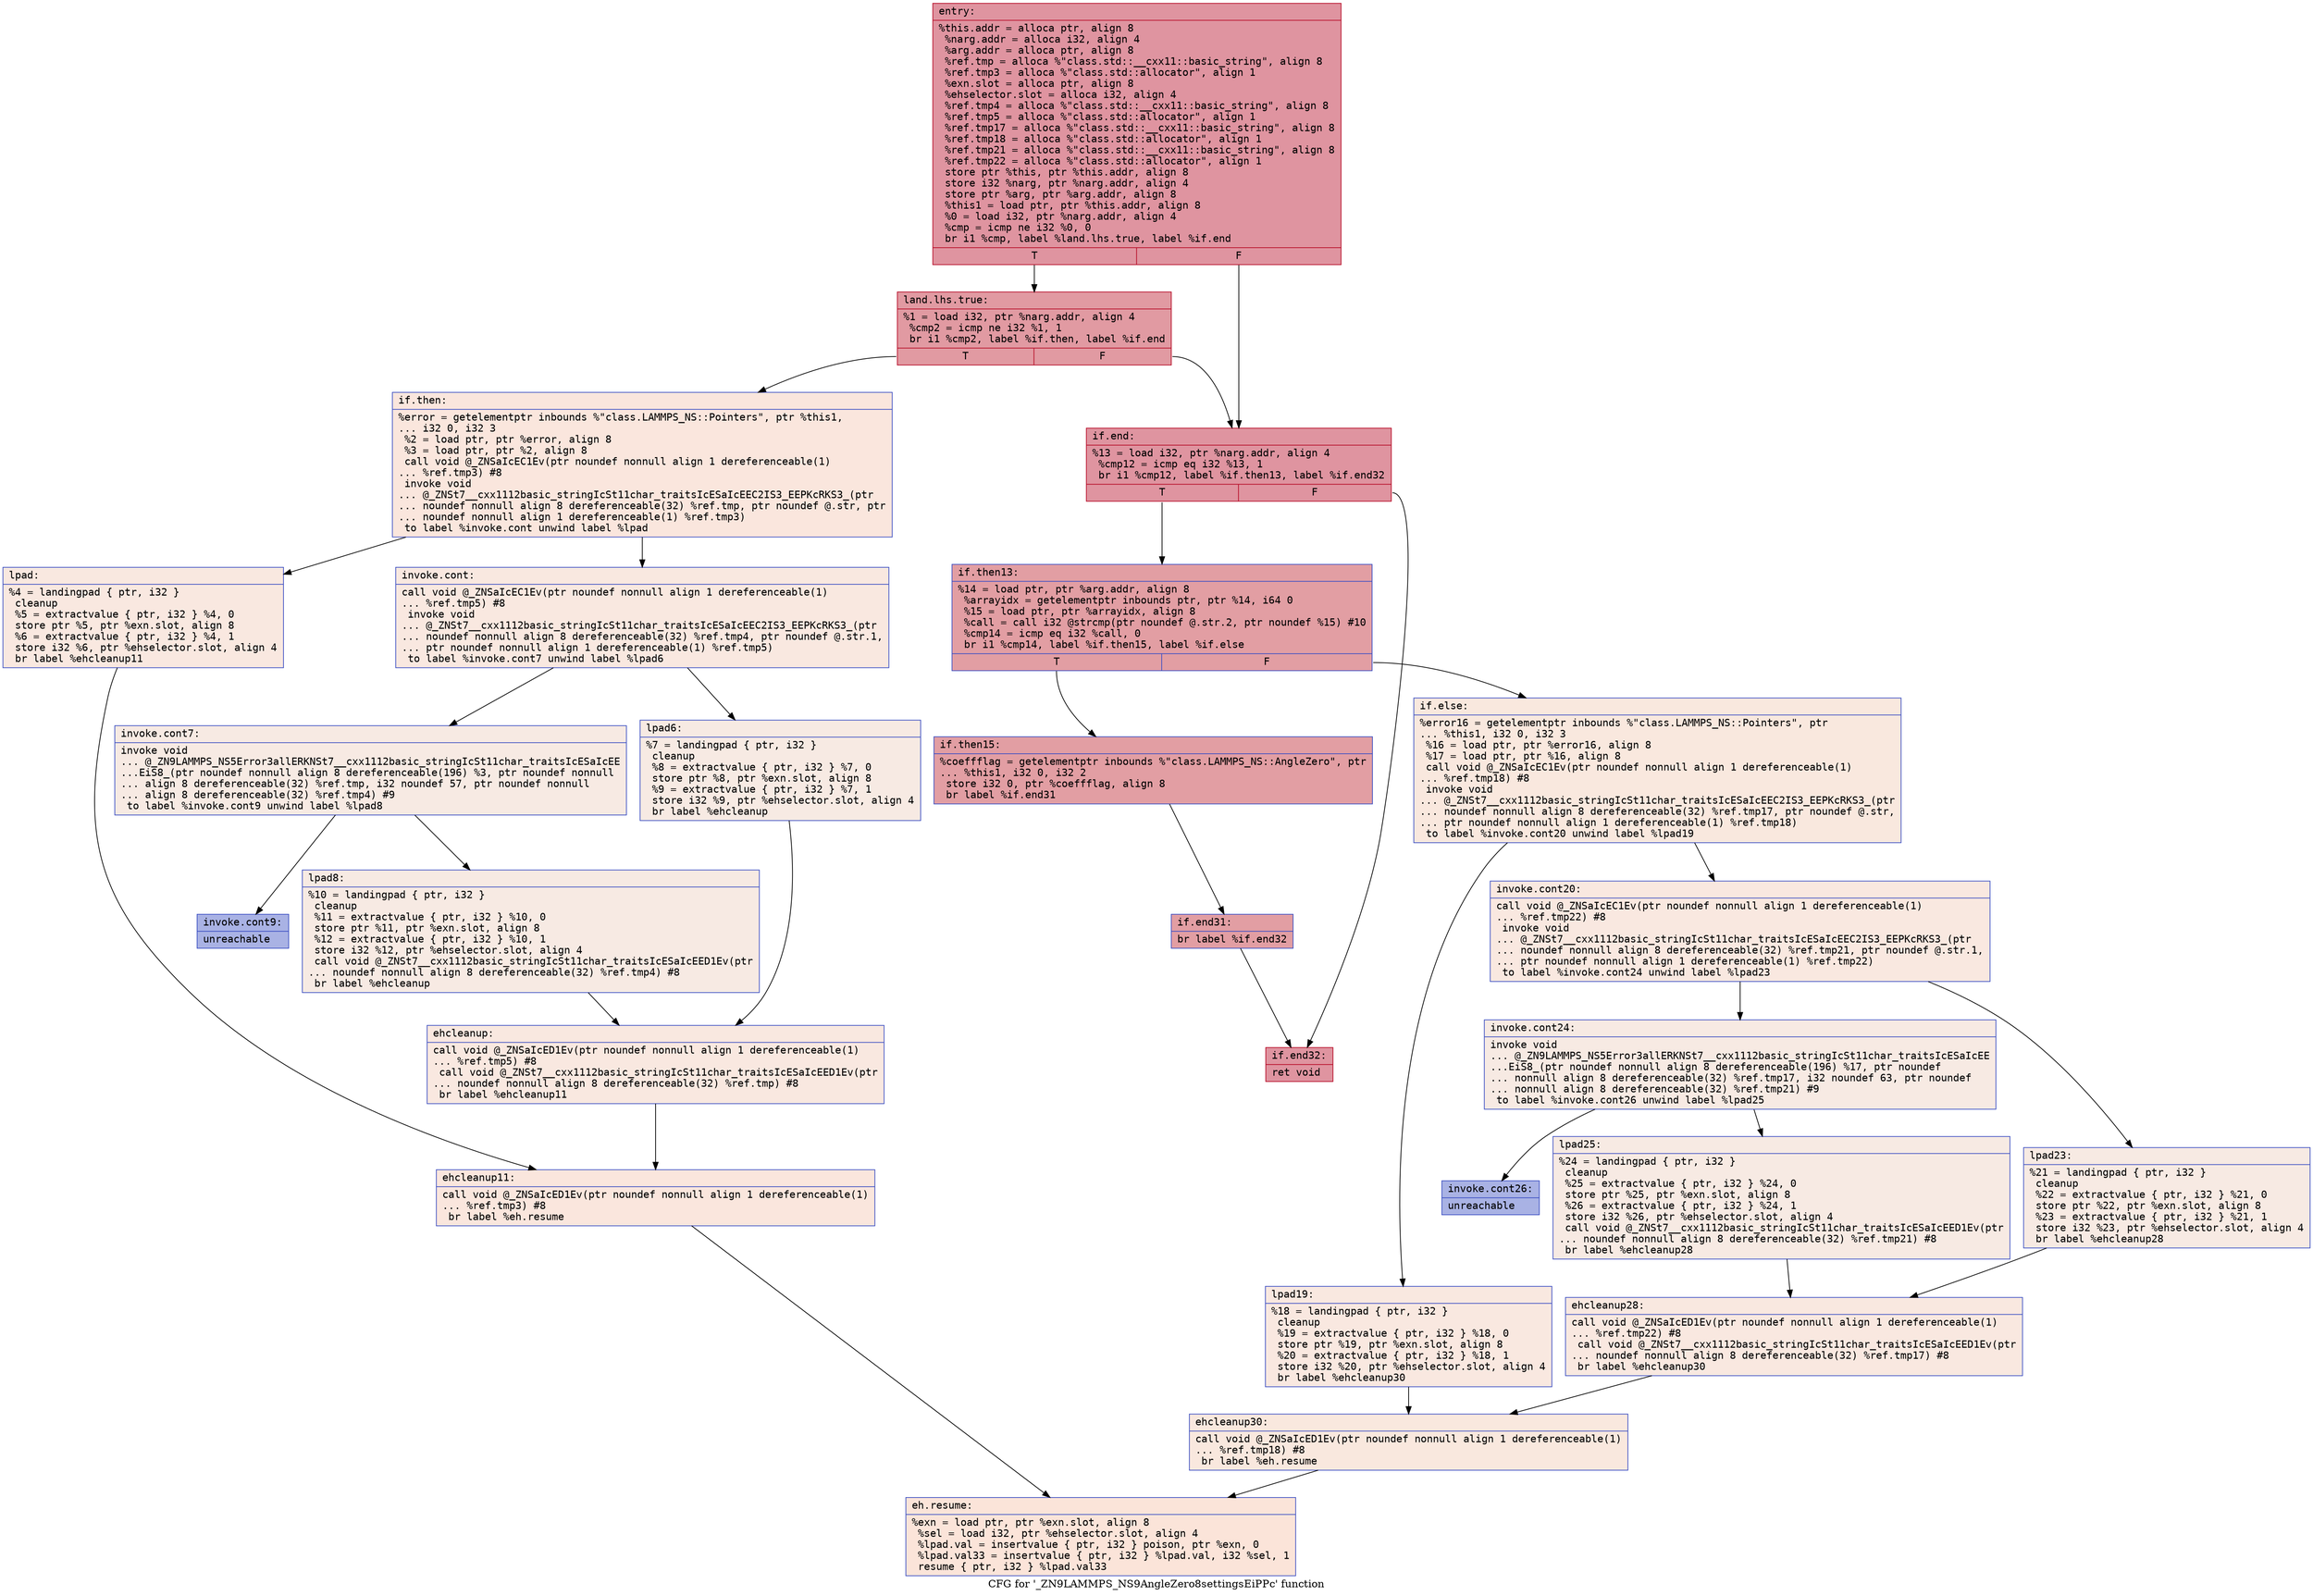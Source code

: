 digraph "CFG for '_ZN9LAMMPS_NS9AngleZero8settingsEiPPc' function" {
	label="CFG for '_ZN9LAMMPS_NS9AngleZero8settingsEiPPc' function";

	Node0x55d6952a23e0 [shape=record,color="#b70d28ff", style=filled, fillcolor="#b70d2870" fontname="Courier",label="{entry:\l|  %this.addr = alloca ptr, align 8\l  %narg.addr = alloca i32, align 4\l  %arg.addr = alloca ptr, align 8\l  %ref.tmp = alloca %\"class.std::__cxx11::basic_string\", align 8\l  %ref.tmp3 = alloca %\"class.std::allocator\", align 1\l  %exn.slot = alloca ptr, align 8\l  %ehselector.slot = alloca i32, align 4\l  %ref.tmp4 = alloca %\"class.std::__cxx11::basic_string\", align 8\l  %ref.tmp5 = alloca %\"class.std::allocator\", align 1\l  %ref.tmp17 = alloca %\"class.std::__cxx11::basic_string\", align 8\l  %ref.tmp18 = alloca %\"class.std::allocator\", align 1\l  %ref.tmp21 = alloca %\"class.std::__cxx11::basic_string\", align 8\l  %ref.tmp22 = alloca %\"class.std::allocator\", align 1\l  store ptr %this, ptr %this.addr, align 8\l  store i32 %narg, ptr %narg.addr, align 4\l  store ptr %arg, ptr %arg.addr, align 8\l  %this1 = load ptr, ptr %this.addr, align 8\l  %0 = load i32, ptr %narg.addr, align 4\l  %cmp = icmp ne i32 %0, 0\l  br i1 %cmp, label %land.lhs.true, label %if.end\l|{<s0>T|<s1>F}}"];
	Node0x55d6952a23e0:s0 -> Node0x55d6952a2fd0[tooltip="entry -> land.lhs.true\nProbability 62.50%" ];
	Node0x55d6952a23e0:s1 -> Node0x55d6952a3050[tooltip="entry -> if.end\nProbability 37.50%" ];
	Node0x55d6952a2fd0 [shape=record,color="#b70d28ff", style=filled, fillcolor="#bb1b2c70" fontname="Courier",label="{land.lhs.true:\l|  %1 = load i32, ptr %narg.addr, align 4\l  %cmp2 = icmp ne i32 %1, 1\l  br i1 %cmp2, label %if.then, label %if.end\l|{<s0>T|<s1>F}}"];
	Node0x55d6952a2fd0:s0 -> Node0x55d6952a32a0[tooltip="land.lhs.true -> if.then\nProbability 0.00%" ];
	Node0x55d6952a2fd0:s1 -> Node0x55d6952a3050[tooltip="land.lhs.true -> if.end\nProbability 100.00%" ];
	Node0x55d6952a32a0 [shape=record,color="#3d50c3ff", style=filled, fillcolor="#f3c7b170" fontname="Courier",label="{if.then:\l|  %error = getelementptr inbounds %\"class.LAMMPS_NS::Pointers\", ptr %this1,\l... i32 0, i32 3\l  %2 = load ptr, ptr %error, align 8\l  %3 = load ptr, ptr %2, align 8\l  call void @_ZNSaIcEC1Ev(ptr noundef nonnull align 1 dereferenceable(1)\l... %ref.tmp3) #8\l  invoke void\l... @_ZNSt7__cxx1112basic_stringIcSt11char_traitsIcESaIcEEC2IS3_EEPKcRKS3_(ptr\l... noundef nonnull align 8 dereferenceable(32) %ref.tmp, ptr noundef @.str, ptr\l... noundef nonnull align 1 dereferenceable(1) %ref.tmp3)\l          to label %invoke.cont unwind label %lpad\l}"];
	Node0x55d6952a32a0 -> Node0x55d6952a37d0[tooltip="if.then -> invoke.cont\nProbability 50.00%" ];
	Node0x55d6952a32a0 -> Node0x55d6952a3b70[tooltip="if.then -> lpad\nProbability 50.00%" ];
	Node0x55d6952a37d0 [shape=record,color="#3d50c3ff", style=filled, fillcolor="#f1ccb870" fontname="Courier",label="{invoke.cont:\l|  call void @_ZNSaIcEC1Ev(ptr noundef nonnull align 1 dereferenceable(1)\l... %ref.tmp5) #8\l  invoke void\l... @_ZNSt7__cxx1112basic_stringIcSt11char_traitsIcESaIcEEC2IS3_EEPKcRKS3_(ptr\l... noundef nonnull align 8 dereferenceable(32) %ref.tmp4, ptr noundef @.str.1,\l... ptr noundef nonnull align 1 dereferenceable(1) %ref.tmp5)\l          to label %invoke.cont7 unwind label %lpad6\l}"];
	Node0x55d6952a37d0 -> Node0x55d6952a3f00[tooltip="invoke.cont -> invoke.cont7\nProbability 50.00%" ];
	Node0x55d6952a37d0 -> Node0x55d6952a3f50[tooltip="invoke.cont -> lpad6\nProbability 50.00%" ];
	Node0x55d6952a3f00 [shape=record,color="#3d50c3ff", style=filled, fillcolor="#eed0c070" fontname="Courier",label="{invoke.cont7:\l|  invoke void\l... @_ZN9LAMMPS_NS5Error3allERKNSt7__cxx1112basic_stringIcSt11char_traitsIcESaIcEE\l...EiS8_(ptr noundef nonnull align 8 dereferenceable(196) %3, ptr noundef nonnull\l... align 8 dereferenceable(32) %ref.tmp, i32 noundef 57, ptr noundef nonnull\l... align 8 dereferenceable(32) %ref.tmp4) #9\l          to label %invoke.cont9 unwind label %lpad8\l}"];
	Node0x55d6952a3f00 -> Node0x55d6952a3eb0[tooltip="invoke.cont7 -> invoke.cont9\nProbability 0.00%" ];
	Node0x55d6952a3f00 -> Node0x55d6952a41b0[tooltip="invoke.cont7 -> lpad8\nProbability 100.00%" ];
	Node0x55d6952a3eb0 [shape=record,color="#3d50c3ff", style=filled, fillcolor="#3d50c370" fontname="Courier",label="{invoke.cont9:\l|  unreachable\l}"];
	Node0x55d6952a3b70 [shape=record,color="#3d50c3ff", style=filled, fillcolor="#f1ccb870" fontname="Courier",label="{lpad:\l|  %4 = landingpad \{ ptr, i32 \}\l          cleanup\l  %5 = extractvalue \{ ptr, i32 \} %4, 0\l  store ptr %5, ptr %exn.slot, align 8\l  %6 = extractvalue \{ ptr, i32 \} %4, 1\l  store i32 %6, ptr %ehselector.slot, align 4\l  br label %ehcleanup11\l}"];
	Node0x55d6952a3b70 -> Node0x55d6952a4850[tooltip="lpad -> ehcleanup11\nProbability 100.00%" ];
	Node0x55d6952a3f50 [shape=record,color="#3d50c3ff", style=filled, fillcolor="#eed0c070" fontname="Courier",label="{lpad6:\l|  %7 = landingpad \{ ptr, i32 \}\l          cleanup\l  %8 = extractvalue \{ ptr, i32 \} %7, 0\l  store ptr %8, ptr %exn.slot, align 8\l  %9 = extractvalue \{ ptr, i32 \} %7, 1\l  store i32 %9, ptr %ehselector.slot, align 4\l  br label %ehcleanup\l}"];
	Node0x55d6952a3f50 -> Node0x55d6952a4ba0[tooltip="lpad6 -> ehcleanup\nProbability 100.00%" ];
	Node0x55d6952a41b0 [shape=record,color="#3d50c3ff", style=filled, fillcolor="#eed0c070" fontname="Courier",label="{lpad8:\l|  %10 = landingpad \{ ptr, i32 \}\l          cleanup\l  %11 = extractvalue \{ ptr, i32 \} %10, 0\l  store ptr %11, ptr %exn.slot, align 8\l  %12 = extractvalue \{ ptr, i32 \} %10, 1\l  store i32 %12, ptr %ehselector.slot, align 4\l  call void @_ZNSt7__cxx1112basic_stringIcSt11char_traitsIcESaIcEED1Ev(ptr\l... noundef nonnull align 8 dereferenceable(32) %ref.tmp4) #8\l  br label %ehcleanup\l}"];
	Node0x55d6952a41b0 -> Node0x55d6952a4ba0[tooltip="lpad8 -> ehcleanup\nProbability 100.00%" ];
	Node0x55d6952a4ba0 [shape=record,color="#3d50c3ff", style=filled, fillcolor="#f1ccb870" fontname="Courier",label="{ehcleanup:\l|  call void @_ZNSaIcED1Ev(ptr noundef nonnull align 1 dereferenceable(1)\l... %ref.tmp5) #8\l  call void @_ZNSt7__cxx1112basic_stringIcSt11char_traitsIcESaIcEED1Ev(ptr\l... noundef nonnull align 8 dereferenceable(32) %ref.tmp) #8\l  br label %ehcleanup11\l}"];
	Node0x55d6952a4ba0 -> Node0x55d6952a4850[tooltip="ehcleanup -> ehcleanup11\nProbability 100.00%" ];
	Node0x55d6952a4850 [shape=record,color="#3d50c3ff", style=filled, fillcolor="#f3c7b170" fontname="Courier",label="{ehcleanup11:\l|  call void @_ZNSaIcED1Ev(ptr noundef nonnull align 1 dereferenceable(1)\l... %ref.tmp3) #8\l  br label %eh.resume\l}"];
	Node0x55d6952a4850 -> Node0x55d6952a5600[tooltip="ehcleanup11 -> eh.resume\nProbability 100.00%" ];
	Node0x55d6952a3050 [shape=record,color="#b70d28ff", style=filled, fillcolor="#b70d2870" fontname="Courier",label="{if.end:\l|  %13 = load i32, ptr %narg.addr, align 4\l  %cmp12 = icmp eq i32 %13, 1\l  br i1 %cmp12, label %if.then13, label %if.end32\l|{<s0>T|<s1>F}}"];
	Node0x55d6952a3050:s0 -> Node0x55d6952a57d0[tooltip="if.end -> if.then13\nProbability 50.00%" ];
	Node0x55d6952a3050:s1 -> Node0x55d6952a5850[tooltip="if.end -> if.end32\nProbability 50.00%" ];
	Node0x55d6952a57d0 [shape=record,color="#3d50c3ff", style=filled, fillcolor="#be242e70" fontname="Courier",label="{if.then13:\l|  %14 = load ptr, ptr %arg.addr, align 8\l  %arrayidx = getelementptr inbounds ptr, ptr %14, i64 0\l  %15 = load ptr, ptr %arrayidx, align 8\l  %call = call i32 @strcmp(ptr noundef @.str.2, ptr noundef %15) #10\l  %cmp14 = icmp eq i32 %call, 0\l  br i1 %cmp14, label %if.then15, label %if.else\l|{<s0>T|<s1>F}}"];
	Node0x55d6952a57d0:s0 -> Node0x55d6952a5e60[tooltip="if.then13 -> if.then15\nProbability 100.00%" ];
	Node0x55d6952a57d0:s1 -> Node0x55d6952a5f40[tooltip="if.then13 -> if.else\nProbability 0.00%" ];
	Node0x55d6952a5e60 [shape=record,color="#3d50c3ff", style=filled, fillcolor="#be242e70" fontname="Courier",label="{if.then15:\l|  %coeffflag = getelementptr inbounds %\"class.LAMMPS_NS::AngleZero\", ptr\l... %this1, i32 0, i32 2\l  store i32 0, ptr %coeffflag, align 8\l  br label %if.end31\l}"];
	Node0x55d6952a5e60 -> Node0x55d6952a6250[tooltip="if.then15 -> if.end31\nProbability 100.00%" ];
	Node0x55d6952a5f40 [shape=record,color="#3d50c3ff", style=filled, fillcolor="#f2cab570" fontname="Courier",label="{if.else:\l|  %error16 = getelementptr inbounds %\"class.LAMMPS_NS::Pointers\", ptr\l... %this1, i32 0, i32 3\l  %16 = load ptr, ptr %error16, align 8\l  %17 = load ptr, ptr %16, align 8\l  call void @_ZNSaIcEC1Ev(ptr noundef nonnull align 1 dereferenceable(1)\l... %ref.tmp18) #8\l  invoke void\l... @_ZNSt7__cxx1112basic_stringIcSt11char_traitsIcESaIcEEC2IS3_EEPKcRKS3_(ptr\l... noundef nonnull align 8 dereferenceable(32) %ref.tmp17, ptr noundef @.str,\l... ptr noundef nonnull align 1 dereferenceable(1) %ref.tmp18)\l          to label %invoke.cont20 unwind label %lpad19\l}"];
	Node0x55d6952a5f40 -> Node0x55d6952a66a0[tooltip="if.else -> invoke.cont20\nProbability 50.00%" ];
	Node0x55d6952a5f40 -> Node0x55d6952a6720[tooltip="if.else -> lpad19\nProbability 50.00%" ];
	Node0x55d6952a66a0 [shape=record,color="#3d50c3ff", style=filled, fillcolor="#f1ccb870" fontname="Courier",label="{invoke.cont20:\l|  call void @_ZNSaIcEC1Ev(ptr noundef nonnull align 1 dereferenceable(1)\l... %ref.tmp22) #8\l  invoke void\l... @_ZNSt7__cxx1112basic_stringIcSt11char_traitsIcESaIcEEC2IS3_EEPKcRKS3_(ptr\l... noundef nonnull align 8 dereferenceable(32) %ref.tmp21, ptr noundef @.str.1,\l... ptr noundef nonnull align 1 dereferenceable(1) %ref.tmp22)\l          to label %invoke.cont24 unwind label %lpad23\l}"];
	Node0x55d6952a66a0 -> Node0x55d6952a6980[tooltip="invoke.cont20 -> invoke.cont24\nProbability 50.00%" ];
	Node0x55d6952a66a0 -> Node0x55d6952a69d0[tooltip="invoke.cont20 -> lpad23\nProbability 50.00%" ];
	Node0x55d6952a6980 [shape=record,color="#3d50c3ff", style=filled, fillcolor="#eed0c070" fontname="Courier",label="{invoke.cont24:\l|  invoke void\l... @_ZN9LAMMPS_NS5Error3allERKNSt7__cxx1112basic_stringIcSt11char_traitsIcESaIcEE\l...EiS8_(ptr noundef nonnull align 8 dereferenceable(196) %17, ptr noundef\l... nonnull align 8 dereferenceable(32) %ref.tmp17, i32 noundef 63, ptr noundef\l... nonnull align 8 dereferenceable(32) %ref.tmp21) #9\l          to label %invoke.cont26 unwind label %lpad25\l}"];
	Node0x55d6952a6980 -> Node0x55d6952a6930[tooltip="invoke.cont24 -> invoke.cont26\nProbability 0.00%" ];
	Node0x55d6952a6980 -> Node0x55d6952a7310[tooltip="invoke.cont24 -> lpad25\nProbability 100.00%" ];
	Node0x55d6952a6930 [shape=record,color="#3d50c3ff", style=filled, fillcolor="#3d50c370" fontname="Courier",label="{invoke.cont26:\l|  unreachable\l}"];
	Node0x55d6952a6720 [shape=record,color="#3d50c3ff", style=filled, fillcolor="#f1ccb870" fontname="Courier",label="{lpad19:\l|  %18 = landingpad \{ ptr, i32 \}\l          cleanup\l  %19 = extractvalue \{ ptr, i32 \} %18, 0\l  store ptr %19, ptr %exn.slot, align 8\l  %20 = extractvalue \{ ptr, i32 \} %18, 1\l  store i32 %20, ptr %ehselector.slot, align 4\l  br label %ehcleanup30\l}"];
	Node0x55d6952a6720 -> Node0x55d6952a78d0[tooltip="lpad19 -> ehcleanup30\nProbability 100.00%" ];
	Node0x55d6952a69d0 [shape=record,color="#3d50c3ff", style=filled, fillcolor="#eed0c070" fontname="Courier",label="{lpad23:\l|  %21 = landingpad \{ ptr, i32 \}\l          cleanup\l  %22 = extractvalue \{ ptr, i32 \} %21, 0\l  store ptr %22, ptr %exn.slot, align 8\l  %23 = extractvalue \{ ptr, i32 \} %21, 1\l  store i32 %23, ptr %ehselector.slot, align 4\l  br label %ehcleanup28\l}"];
	Node0x55d6952a69d0 -> Node0x55d6952a7c20[tooltip="lpad23 -> ehcleanup28\nProbability 100.00%" ];
	Node0x55d6952a7310 [shape=record,color="#3d50c3ff", style=filled, fillcolor="#eed0c070" fontname="Courier",label="{lpad25:\l|  %24 = landingpad \{ ptr, i32 \}\l          cleanup\l  %25 = extractvalue \{ ptr, i32 \} %24, 0\l  store ptr %25, ptr %exn.slot, align 8\l  %26 = extractvalue \{ ptr, i32 \} %24, 1\l  store i32 %26, ptr %ehselector.slot, align 4\l  call void @_ZNSt7__cxx1112basic_stringIcSt11char_traitsIcESaIcEED1Ev(ptr\l... noundef nonnull align 8 dereferenceable(32) %ref.tmp21) #8\l  br label %ehcleanup28\l}"];
	Node0x55d6952a7310 -> Node0x55d6952a7c20[tooltip="lpad25 -> ehcleanup28\nProbability 100.00%" ];
	Node0x55d6952a7c20 [shape=record,color="#3d50c3ff", style=filled, fillcolor="#f1ccb870" fontname="Courier",label="{ehcleanup28:\l|  call void @_ZNSaIcED1Ev(ptr noundef nonnull align 1 dereferenceable(1)\l... %ref.tmp22) #8\l  call void @_ZNSt7__cxx1112basic_stringIcSt11char_traitsIcESaIcEED1Ev(ptr\l... noundef nonnull align 8 dereferenceable(32) %ref.tmp17) #8\l  br label %ehcleanup30\l}"];
	Node0x55d6952a7c20 -> Node0x55d6952a78d0[tooltip="ehcleanup28 -> ehcleanup30\nProbability 100.00%" ];
	Node0x55d6952a78d0 [shape=record,color="#3d50c3ff", style=filled, fillcolor="#f2cab570" fontname="Courier",label="{ehcleanup30:\l|  call void @_ZNSaIcED1Ev(ptr noundef nonnull align 1 dereferenceable(1)\l... %ref.tmp18) #8\l  br label %eh.resume\l}"];
	Node0x55d6952a78d0 -> Node0x55d6952a5600[tooltip="ehcleanup30 -> eh.resume\nProbability 100.00%" ];
	Node0x55d6952a6250 [shape=record,color="#3d50c3ff", style=filled, fillcolor="#be242e70" fontname="Courier",label="{if.end31:\l|  br label %if.end32\l}"];
	Node0x55d6952a6250 -> Node0x55d6952a5850[tooltip="if.end31 -> if.end32\nProbability 100.00%" ];
	Node0x55d6952a5850 [shape=record,color="#b70d28ff", style=filled, fillcolor="#b70d2870" fontname="Courier",label="{if.end32:\l|  ret void\l}"];
	Node0x55d6952a5600 [shape=record,color="#3d50c3ff", style=filled, fillcolor="#f5c1a970" fontname="Courier",label="{eh.resume:\l|  %exn = load ptr, ptr %exn.slot, align 8\l  %sel = load i32, ptr %ehselector.slot, align 4\l  %lpad.val = insertvalue \{ ptr, i32 \} poison, ptr %exn, 0\l  %lpad.val33 = insertvalue \{ ptr, i32 \} %lpad.val, i32 %sel, 1\l  resume \{ ptr, i32 \} %lpad.val33\l}"];
}
